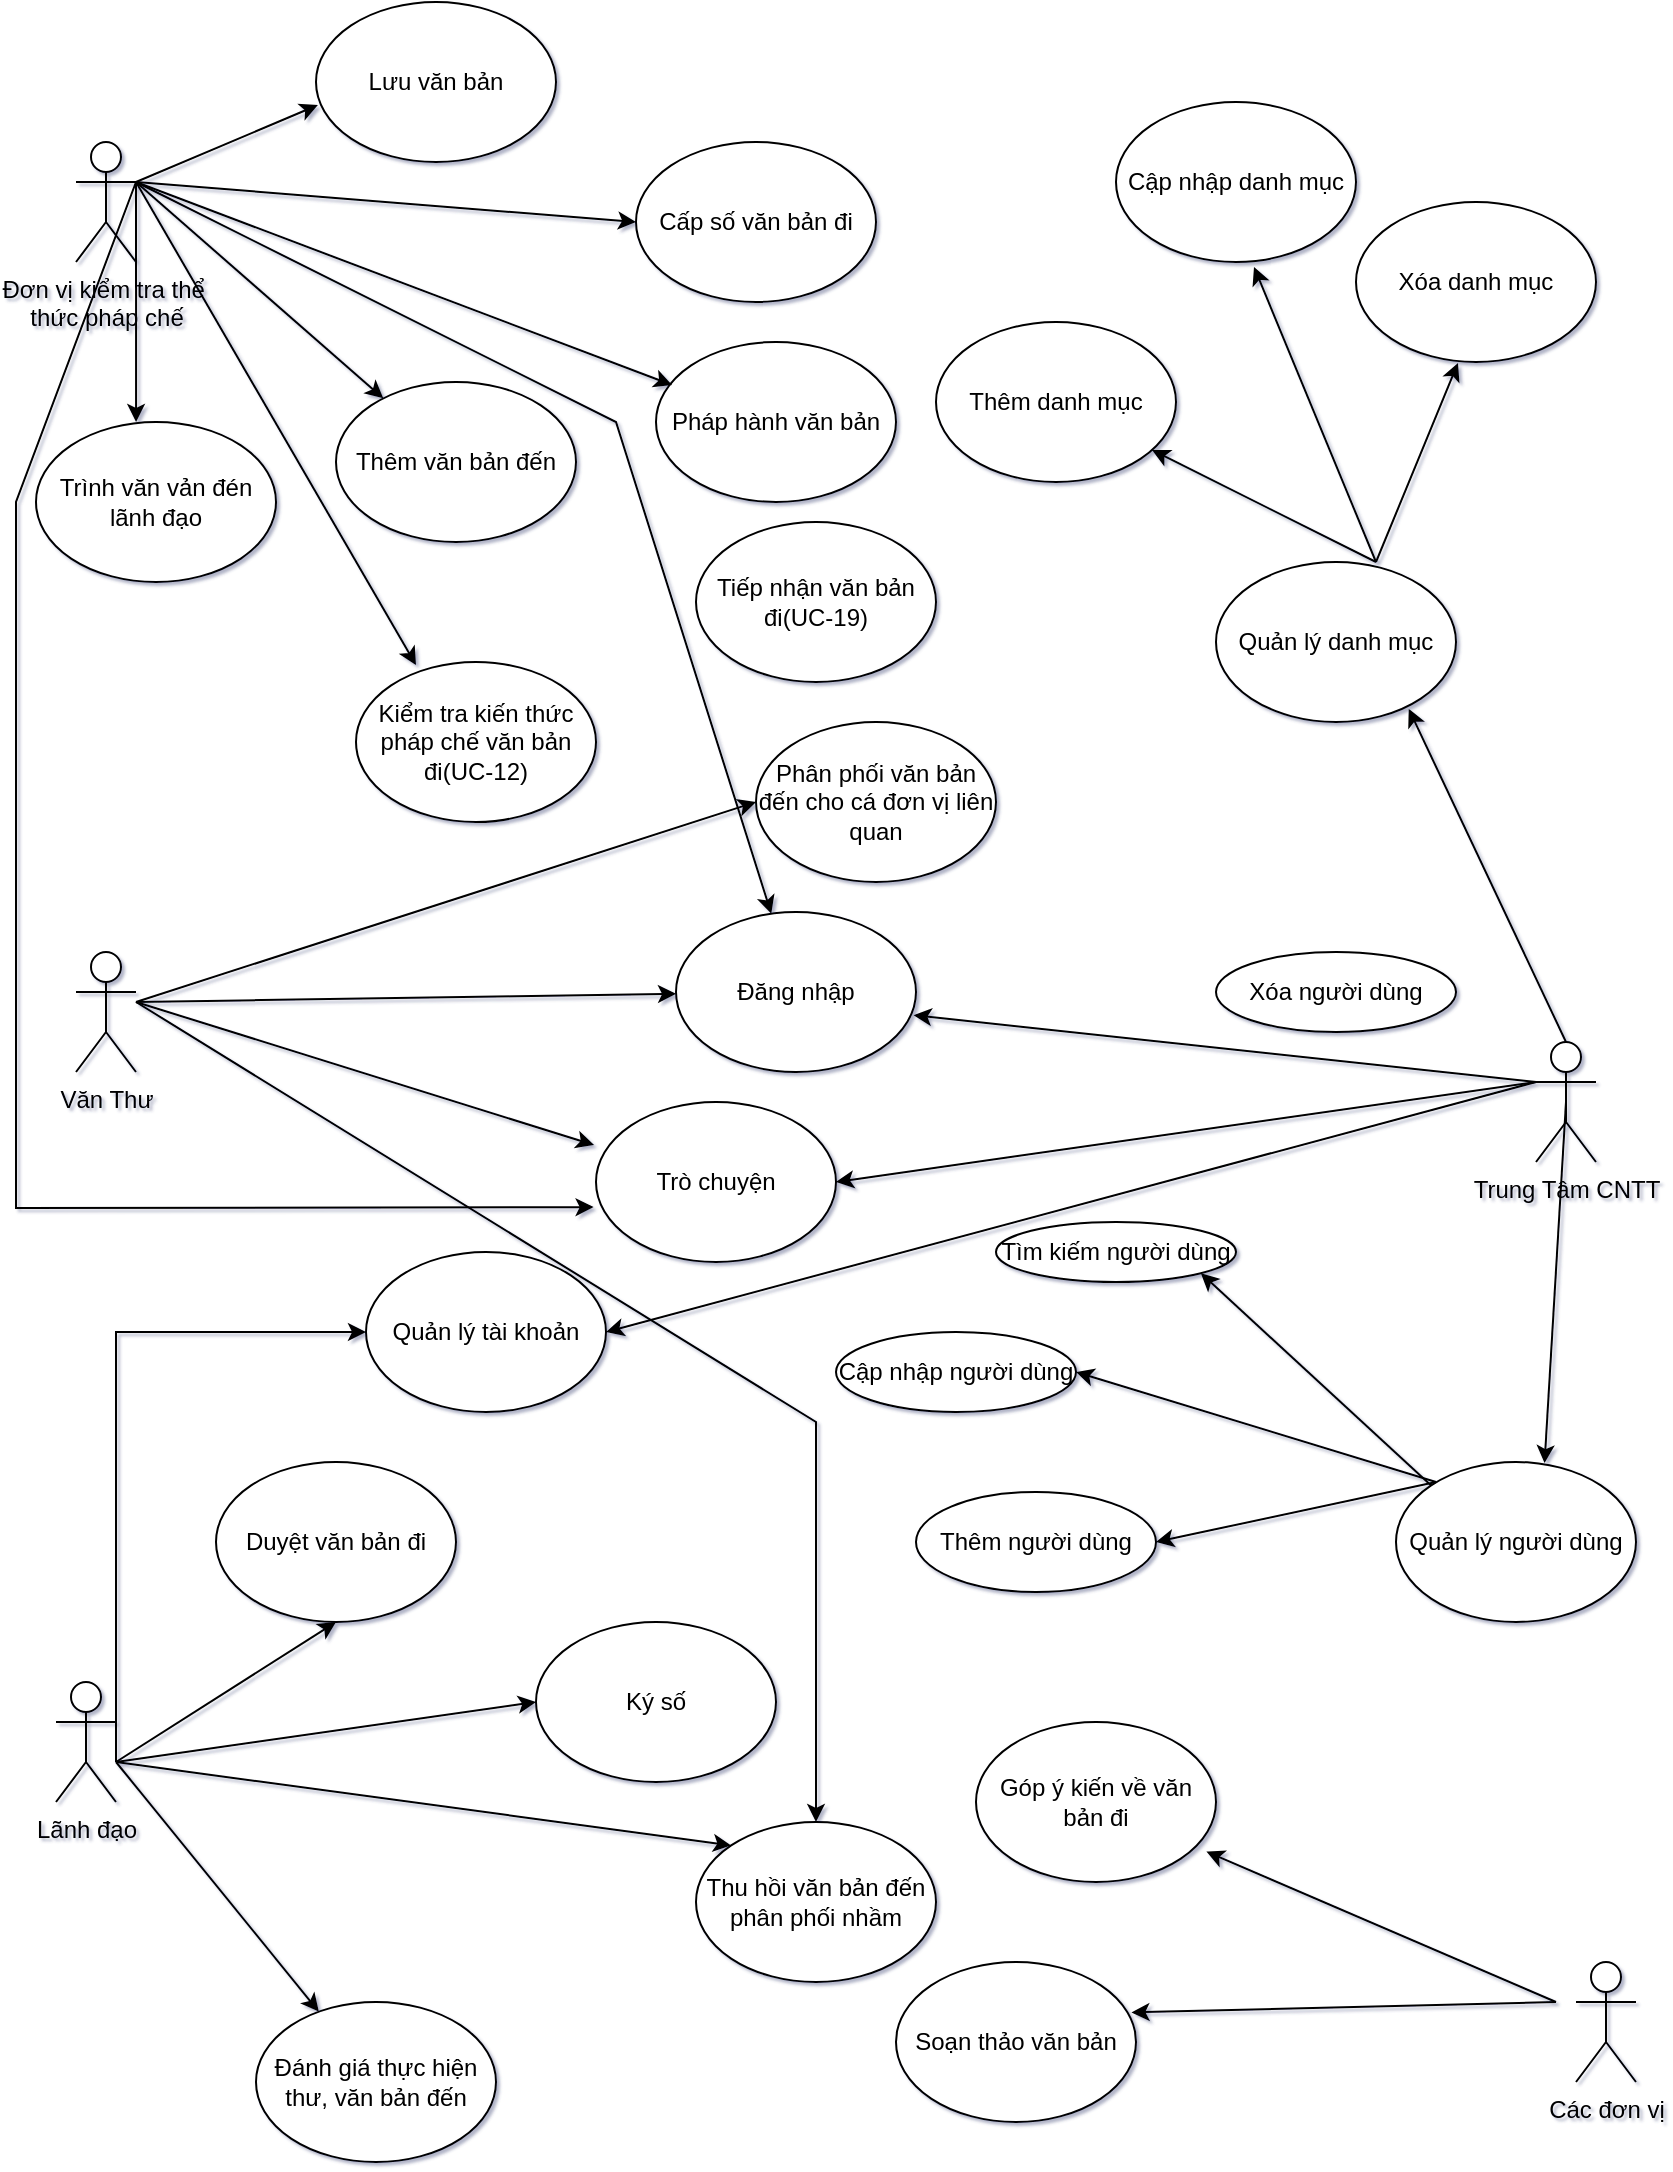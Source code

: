 <mxfile version="22.1.11" type="github">
  <diagram name="Page-1" id="y7ubavI3Up0uL1SF3MOQ">
    <mxGraphModel dx="2100" dy="1114" grid="1" gridSize="10" guides="1" tooltips="1" connect="1" arrows="1" fold="1" page="1" pageScale="1" pageWidth="850" pageHeight="1100" background="none" math="0" shadow="1">
      <root>
        <mxCell id="0" />
        <mxCell id="1" parent="0" />
        <mxCell id="d9sPOKSpLC4yR9hTR0eW-9" value="Văn Thư" style="shape=umlActor;verticalLabelPosition=bottom;verticalAlign=top;html=1;outlineConnect=0;" parent="1" vertex="1">
          <mxGeometry x="40" y="485" width="30" height="60" as="geometry" />
        </mxCell>
        <mxCell id="d9sPOKSpLC4yR9hTR0eW-10" value="Đơn vị kiểm tra thể&amp;nbsp;&lt;br&gt;thức pháp chế" style="shape=umlActor;verticalLabelPosition=bottom;verticalAlign=top;html=1;outlineConnect=0;" parent="1" vertex="1">
          <mxGeometry x="40" y="80" width="30" height="60" as="geometry" />
        </mxCell>
        <mxCell id="d9sPOKSpLC4yR9hTR0eW-14" value="Trung Tâm CNTT" style="shape=umlActor;verticalLabelPosition=bottom;verticalAlign=top;html=1;outlineConnect=0;" parent="1" vertex="1">
          <mxGeometry x="770" y="530" width="30" height="60" as="geometry" />
        </mxCell>
        <mxCell id="d9sPOKSpLC4yR9hTR0eW-16" value="Phân phối văn bản đến cho cá đơn vị liên quan" style="ellipse;whiteSpace=wrap;html=1;" parent="1" vertex="1">
          <mxGeometry x="380" y="370" width="120" height="80" as="geometry" />
        </mxCell>
        <mxCell id="d9sPOKSpLC4yR9hTR0eW-17" value="Quản lý tài khoản" style="ellipse;whiteSpace=wrap;html=1;" parent="1" vertex="1">
          <mxGeometry x="185" y="635" width="120" height="80" as="geometry" />
        </mxCell>
        <mxCell id="d9sPOKSpLC4yR9hTR0eW-18" value="Trò chuyện" style="ellipse;whiteSpace=wrap;html=1;" parent="1" vertex="1">
          <mxGeometry x="300" y="560" width="120" height="80" as="geometry" />
        </mxCell>
        <mxCell id="d9sPOKSpLC4yR9hTR0eW-19" value="Đăng nhập" style="ellipse;whiteSpace=wrap;html=1;" parent="1" vertex="1">
          <mxGeometry x="340" y="465" width="120" height="80" as="geometry" />
        </mxCell>
        <mxCell id="d9sPOKSpLC4yR9hTR0eW-20" value="Thêm văn bản đến" style="ellipse;whiteSpace=wrap;html=1;" parent="1" vertex="1">
          <mxGeometry x="170" y="200" width="120" height="80" as="geometry" />
        </mxCell>
        <mxCell id="d9sPOKSpLC4yR9hTR0eW-21" value="Lưu văn bản" style="ellipse;whiteSpace=wrap;html=1;" parent="1" vertex="1">
          <mxGeometry x="160" y="10" width="120" height="80" as="geometry" />
        </mxCell>
        <mxCell id="d9sPOKSpLC4yR9hTR0eW-22" value="Cấp số văn bản đi" style="ellipse;whiteSpace=wrap;html=1;" parent="1" vertex="1">
          <mxGeometry x="320" y="80" width="120" height="80" as="geometry" />
        </mxCell>
        <mxCell id="d9sPOKSpLC4yR9hTR0eW-23" value="Pháp hành văn bản" style="ellipse;whiteSpace=wrap;html=1;" parent="1" vertex="1">
          <mxGeometry x="330" y="180" width="120" height="80" as="geometry" />
        </mxCell>
        <mxCell id="d9sPOKSpLC4yR9hTR0eW-24" value="Quản lý danh mục" style="ellipse;whiteSpace=wrap;html=1;" parent="1" vertex="1">
          <mxGeometry x="610" y="290" width="120" height="80" as="geometry" />
        </mxCell>
        <mxCell id="d9sPOKSpLC4yR9hTR0eW-25" value="Xóa danh mục" style="ellipse;whiteSpace=wrap;html=1;" parent="1" vertex="1">
          <mxGeometry x="680" y="110" width="120" height="80" as="geometry" />
        </mxCell>
        <mxCell id="d9sPOKSpLC4yR9hTR0eW-26" value="Cập nhập danh mục" style="ellipse;whiteSpace=wrap;html=1;" parent="1" vertex="1">
          <mxGeometry x="560" y="60" width="120" height="80" as="geometry" />
        </mxCell>
        <mxCell id="d9sPOKSpLC4yR9hTR0eW-27" value="Thêm danh mục" style="ellipse;whiteSpace=wrap;html=1;" parent="1" vertex="1">
          <mxGeometry x="470" y="170" width="120" height="80" as="geometry" />
        </mxCell>
        <mxCell id="d9sPOKSpLC4yR9hTR0eW-37" value="Trình văn vản đén lãnh đạo" style="ellipse;whiteSpace=wrap;html=1;" parent="1" vertex="1">
          <mxGeometry x="20" y="220" width="120" height="80" as="geometry" />
        </mxCell>
        <mxCell id="d9sPOKSpLC4yR9hTR0eW-45" value="Tiếp nhận văn bản đi(UC-19)" style="ellipse;whiteSpace=wrap;html=1;" parent="1" vertex="1">
          <mxGeometry x="350" y="270" width="120" height="80" as="geometry" />
        </mxCell>
        <mxCell id="d9sPOKSpLC4yR9hTR0eW-46" value="Lãnh đạo" style="shape=umlActor;verticalLabelPosition=bottom;verticalAlign=top;html=1;outlineConnect=0;" parent="1" vertex="1">
          <mxGeometry x="30" y="850" width="30" height="60" as="geometry" />
        </mxCell>
        <mxCell id="d9sPOKSpLC4yR9hTR0eW-47" value="Các đơn vị" style="shape=umlActor;verticalLabelPosition=bottom;verticalAlign=top;html=1;outlineConnect=0;" parent="1" vertex="1">
          <mxGeometry x="790" y="990" width="30" height="60" as="geometry" />
        </mxCell>
        <mxCell id="d9sPOKSpLC4yR9hTR0eW-50" value="Kiểm tra kiến thức pháp chế văn bản đi(UC-12)" style="ellipse;whiteSpace=wrap;html=1;" parent="1" vertex="1">
          <mxGeometry x="180" y="340" width="120" height="80" as="geometry" />
        </mxCell>
        <mxCell id="d9sPOKSpLC4yR9hTR0eW-55" value="Quản lý người dùng" style="ellipse;whiteSpace=wrap;html=1;" parent="1" vertex="1">
          <mxGeometry x="700" y="740" width="120" height="80" as="geometry" />
        </mxCell>
        <mxCell id="d9sPOKSpLC4yR9hTR0eW-57" value="Cập nhập người dùng" style="ellipse;whiteSpace=wrap;html=1;" parent="1" vertex="1">
          <mxGeometry x="420" y="675" width="120" height="40" as="geometry" />
        </mxCell>
        <mxCell id="d9sPOKSpLC4yR9hTR0eW-58" value="Thêm người dùng" style="ellipse;whiteSpace=wrap;html=1;" parent="1" vertex="1">
          <mxGeometry x="460" y="755" width="120" height="50" as="geometry" />
        </mxCell>
        <mxCell id="d9sPOKSpLC4yR9hTR0eW-59" value="Tìm kiếm người dùng" style="ellipse;whiteSpace=wrap;html=1;" parent="1" vertex="1">
          <mxGeometry x="500" y="620" width="120" height="30" as="geometry" />
        </mxCell>
        <mxCell id="d9sPOKSpLC4yR9hTR0eW-61" value="Xóa người dùng" style="ellipse;whiteSpace=wrap;html=1;" parent="1" vertex="1">
          <mxGeometry x="610" y="485" width="120" height="40" as="geometry" />
        </mxCell>
        <mxCell id="d9sPOKSpLC4yR9hTR0eW-68" value="Thu hồi văn bản đến phân phối nhầm" style="ellipse;whiteSpace=wrap;html=1;" parent="1" vertex="1">
          <mxGeometry x="350" y="920" width="120" height="80" as="geometry" />
        </mxCell>
        <mxCell id="d9sPOKSpLC4yR9hTR0eW-69" value="Đánh giá thực hiện thư, văn bản đến" style="ellipse;whiteSpace=wrap;html=1;" parent="1" vertex="1">
          <mxGeometry x="130" y="1010" width="120" height="80" as="geometry" />
        </mxCell>
        <mxCell id="d9sPOKSpLC4yR9hTR0eW-70" value="Ký số" style="ellipse;whiteSpace=wrap;html=1;" parent="1" vertex="1">
          <mxGeometry x="270" y="820" width="120" height="80" as="geometry" />
        </mxCell>
        <mxCell id="d9sPOKSpLC4yR9hTR0eW-72" value="Góp ý kiến về văn bản đi" style="ellipse;whiteSpace=wrap;html=1;" parent="1" vertex="1">
          <mxGeometry x="490" y="870" width="120" height="80" as="geometry" />
        </mxCell>
        <mxCell id="d9sPOKSpLC4yR9hTR0eW-73" value="Soạn thảo văn bản" style="ellipse;whiteSpace=wrap;html=1;" parent="1" vertex="1">
          <mxGeometry x="450" y="990" width="120" height="80" as="geometry" />
        </mxCell>
        <mxCell id="d9sPOKSpLC4yR9hTR0eW-74" value="Duyệt văn bản đi" style="ellipse;whiteSpace=wrap;html=1;" parent="1" vertex="1">
          <mxGeometry x="110" y="740" width="120" height="80" as="geometry" />
        </mxCell>
        <mxCell id="qWajVMDKaAzlKPumBWIW-8" value="" style="endArrow=classic;html=1;rounded=0;entryX=0;entryY=0;entryDx=0;entryDy=0;" edge="1" parent="1" target="d9sPOKSpLC4yR9hTR0eW-68">
          <mxGeometry width="50" height="50" relative="1" as="geometry">
            <mxPoint x="60" y="890" as="sourcePoint" />
            <mxPoint x="110" y="810" as="targetPoint" />
          </mxGeometry>
        </mxCell>
        <mxCell id="qWajVMDKaAzlKPumBWIW-9" value="" style="endArrow=classic;html=1;rounded=0;" edge="1" parent="1" target="d9sPOKSpLC4yR9hTR0eW-69">
          <mxGeometry width="50" height="50" relative="1" as="geometry">
            <mxPoint x="60" y="890" as="sourcePoint" />
            <mxPoint x="120" y="880" as="targetPoint" />
          </mxGeometry>
        </mxCell>
        <mxCell id="qWajVMDKaAzlKPumBWIW-10" value="" style="endArrow=classic;html=1;rounded=0;entryX=0;entryY=0.5;entryDx=0;entryDy=0;" edge="1" parent="1" target="d9sPOKSpLC4yR9hTR0eW-70">
          <mxGeometry width="50" height="50" relative="1" as="geometry">
            <mxPoint x="60" y="890" as="sourcePoint" />
            <mxPoint x="110" y="840" as="targetPoint" />
          </mxGeometry>
        </mxCell>
        <mxCell id="qWajVMDKaAzlKPumBWIW-12" value="" style="endArrow=classic;html=1;rounded=0;entryX=0.981;entryY=0.315;entryDx=0;entryDy=0;entryPerimeter=0;" edge="1" parent="1" target="d9sPOKSpLC4yR9hTR0eW-73">
          <mxGeometry width="50" height="50" relative="1" as="geometry">
            <mxPoint x="780" y="1010" as="sourcePoint" />
            <mxPoint x="830" y="960" as="targetPoint" />
          </mxGeometry>
        </mxCell>
        <mxCell id="qWajVMDKaAzlKPumBWIW-13" value="" style="endArrow=classic;html=1;rounded=0;entryX=0.96;entryY=0.81;entryDx=0;entryDy=0;entryPerimeter=0;" edge="1" parent="1" target="d9sPOKSpLC4yR9hTR0eW-72">
          <mxGeometry width="50" height="50" relative="1" as="geometry">
            <mxPoint x="780" y="1010" as="sourcePoint" />
            <mxPoint x="830" y="970" as="targetPoint" />
          </mxGeometry>
        </mxCell>
        <mxCell id="qWajVMDKaAzlKPumBWIW-21" value="" style="endArrow=classic;html=1;rounded=0;entryX=0.5;entryY=1;entryDx=0;entryDy=0;" edge="1" parent="1" target="d9sPOKSpLC4yR9hTR0eW-74">
          <mxGeometry width="50" height="50" relative="1" as="geometry">
            <mxPoint x="60" y="890" as="sourcePoint" />
            <mxPoint x="110" y="840" as="targetPoint" />
          </mxGeometry>
        </mxCell>
        <mxCell id="qWajVMDKaAzlKPumBWIW-24" value="" style="endArrow=classic;html=1;rounded=0;entryX=0.803;entryY=0.918;entryDx=0;entryDy=0;entryPerimeter=0;exitX=0.5;exitY=0;exitDx=0;exitDy=0;exitPerimeter=0;" edge="1" parent="1" source="d9sPOKSpLC4yR9hTR0eW-14" target="d9sPOKSpLC4yR9hTR0eW-24">
          <mxGeometry width="50" height="50" relative="1" as="geometry">
            <mxPoint x="790" y="530" as="sourcePoint" />
            <mxPoint x="840" y="480" as="targetPoint" />
          </mxGeometry>
        </mxCell>
        <mxCell id="qWajVMDKaAzlKPumBWIW-25" value="" style="endArrow=classic;html=1;rounded=0;entryX=0.425;entryY=1.006;entryDx=0;entryDy=0;entryPerimeter=0;" edge="1" parent="1" target="d9sPOKSpLC4yR9hTR0eW-25">
          <mxGeometry width="50" height="50" relative="1" as="geometry">
            <mxPoint x="690" y="290" as="sourcePoint" />
            <mxPoint x="740" y="240" as="targetPoint" />
          </mxGeometry>
        </mxCell>
        <mxCell id="qWajVMDKaAzlKPumBWIW-26" value="" style="endArrow=classic;html=1;rounded=0;entryX=0.575;entryY=1.031;entryDx=0;entryDy=0;entryPerimeter=0;" edge="1" parent="1" target="d9sPOKSpLC4yR9hTR0eW-26">
          <mxGeometry width="50" height="50" relative="1" as="geometry">
            <mxPoint x="690" y="290" as="sourcePoint" />
            <mxPoint x="740" y="240" as="targetPoint" />
          </mxGeometry>
        </mxCell>
        <mxCell id="qWajVMDKaAzlKPumBWIW-27" value="" style="endArrow=classic;html=1;rounded=0;" edge="1" parent="1" target="d9sPOKSpLC4yR9hTR0eW-27">
          <mxGeometry width="50" height="50" relative="1" as="geometry">
            <mxPoint x="690" y="290" as="sourcePoint" />
            <mxPoint x="740" y="240" as="targetPoint" />
          </mxGeometry>
        </mxCell>
        <mxCell id="qWajVMDKaAzlKPumBWIW-28" value="" style="endArrow=classic;html=1;rounded=0;entryX=0.008;entryY=0.644;entryDx=0;entryDy=0;entryPerimeter=0;" edge="1" parent="1" target="d9sPOKSpLC4yR9hTR0eW-21">
          <mxGeometry width="50" height="50" relative="1" as="geometry">
            <mxPoint x="70" y="100" as="sourcePoint" />
            <mxPoint x="120" y="50" as="targetPoint" />
          </mxGeometry>
        </mxCell>
        <mxCell id="qWajVMDKaAzlKPumBWIW-29" value="" style="endArrow=classic;html=1;rounded=0;entryX=0;entryY=0.5;entryDx=0;entryDy=0;" edge="1" parent="1" target="d9sPOKSpLC4yR9hTR0eW-22">
          <mxGeometry width="50" height="50" relative="1" as="geometry">
            <mxPoint x="70" y="100" as="sourcePoint" />
            <mxPoint x="120" y="50" as="targetPoint" />
          </mxGeometry>
        </mxCell>
        <mxCell id="qWajVMDKaAzlKPumBWIW-30" value="" style="endArrow=classic;html=1;rounded=0;entryX=0.067;entryY=0.269;entryDx=0;entryDy=0;entryPerimeter=0;" edge="1" parent="1" target="d9sPOKSpLC4yR9hTR0eW-23">
          <mxGeometry width="50" height="50" relative="1" as="geometry">
            <mxPoint x="70" y="100" as="sourcePoint" />
            <mxPoint x="120" y="50" as="targetPoint" />
          </mxGeometry>
        </mxCell>
        <mxCell id="qWajVMDKaAzlKPumBWIW-31" value="" style="endArrow=classic;html=1;rounded=0;" edge="1" parent="1" target="d9sPOKSpLC4yR9hTR0eW-20">
          <mxGeometry width="50" height="50" relative="1" as="geometry">
            <mxPoint x="70" y="100" as="sourcePoint" />
            <mxPoint x="120" y="50" as="targetPoint" />
          </mxGeometry>
        </mxCell>
        <mxCell id="qWajVMDKaAzlKPumBWIW-32" value="" style="endArrow=classic;html=1;rounded=0;entryX=0.417;entryY=0;entryDx=0;entryDy=0;entryPerimeter=0;" edge="1" parent="1" target="d9sPOKSpLC4yR9hTR0eW-37">
          <mxGeometry width="50" height="50" relative="1" as="geometry">
            <mxPoint x="70" y="100" as="sourcePoint" />
            <mxPoint x="120" y="50" as="targetPoint" />
          </mxGeometry>
        </mxCell>
        <mxCell id="qWajVMDKaAzlKPumBWIW-33" value="" style="endArrow=classic;html=1;rounded=0;entryX=0.25;entryY=0.019;entryDx=0;entryDy=0;entryPerimeter=0;" edge="1" parent="1" target="d9sPOKSpLC4yR9hTR0eW-50">
          <mxGeometry width="50" height="50" relative="1" as="geometry">
            <mxPoint x="70" y="100" as="sourcePoint" />
            <mxPoint x="120" y="50" as="targetPoint" />
          </mxGeometry>
        </mxCell>
        <mxCell id="qWajVMDKaAzlKPumBWIW-34" value="" style="endArrow=classic;html=1;rounded=0;entryX=0;entryY=0.5;entryDx=0;entryDy=0;" edge="1" parent="1" target="d9sPOKSpLC4yR9hTR0eW-16">
          <mxGeometry width="50" height="50" relative="1" as="geometry">
            <mxPoint x="70" y="510" as="sourcePoint" />
            <mxPoint x="120" y="460" as="targetPoint" />
          </mxGeometry>
        </mxCell>
        <mxCell id="qWajVMDKaAzlKPumBWIW-35" value="" style="endArrow=classic;html=1;rounded=0;" edge="1" parent="1" target="d9sPOKSpLC4yR9hTR0eW-19">
          <mxGeometry width="50" height="50" relative="1" as="geometry">
            <mxPoint x="70" y="510" as="sourcePoint" />
            <mxPoint x="360" y="550" as="targetPoint" />
          </mxGeometry>
        </mxCell>
        <mxCell id="qWajVMDKaAzlKPumBWIW-36" value="" style="endArrow=classic;html=1;rounded=0;entryX=-0.008;entryY=0.269;entryDx=0;entryDy=0;entryPerimeter=0;" edge="1" parent="1" target="d9sPOKSpLC4yR9hTR0eW-18">
          <mxGeometry width="50" height="50" relative="1" as="geometry">
            <mxPoint x="70" y="510" as="sourcePoint" />
            <mxPoint x="120" y="460" as="targetPoint" />
          </mxGeometry>
        </mxCell>
        <mxCell id="qWajVMDKaAzlKPumBWIW-37" value="" style="endArrow=classic;html=1;rounded=0;entryX=0;entryY=0.5;entryDx=0;entryDy=0;" edge="1" parent="1" target="d9sPOKSpLC4yR9hTR0eW-17">
          <mxGeometry width="50" height="50" relative="1" as="geometry">
            <mxPoint x="60" y="890" as="sourcePoint" />
            <mxPoint x="110" y="840" as="targetPoint" />
            <Array as="points">
              <mxPoint x="60" y="675" />
            </Array>
          </mxGeometry>
        </mxCell>
        <mxCell id="qWajVMDKaAzlKPumBWIW-41" value="" style="endArrow=classic;html=1;rounded=0;exitX=0;exitY=0;exitDx=0;exitDy=0;entryX=1;entryY=1;entryDx=0;entryDy=0;" edge="1" parent="1" source="d9sPOKSpLC4yR9hTR0eW-55" target="d9sPOKSpLC4yR9hTR0eW-59">
          <mxGeometry width="50" height="50" relative="1" as="geometry">
            <mxPoint x="710" y="750" as="sourcePoint" />
            <mxPoint x="760" y="700" as="targetPoint" />
          </mxGeometry>
        </mxCell>
        <mxCell id="qWajVMDKaAzlKPumBWIW-42" value="" style="endArrow=classic;html=1;rounded=0;entryX=1;entryY=0.5;entryDx=0;entryDy=0;" edge="1" parent="1" target="d9sPOKSpLC4yR9hTR0eW-57">
          <mxGeometry width="50" height="50" relative="1" as="geometry">
            <mxPoint x="720" y="750" as="sourcePoint" />
            <mxPoint x="760" y="700" as="targetPoint" />
          </mxGeometry>
        </mxCell>
        <mxCell id="qWajVMDKaAzlKPumBWIW-43" value="" style="endArrow=classic;html=1;rounded=0;entryX=1;entryY=0.5;entryDx=0;entryDy=0;" edge="1" parent="1" target="d9sPOKSpLC4yR9hTR0eW-58">
          <mxGeometry width="50" height="50" relative="1" as="geometry">
            <mxPoint x="720" y="750" as="sourcePoint" />
            <mxPoint x="770" y="700" as="targetPoint" />
          </mxGeometry>
        </mxCell>
        <mxCell id="qWajVMDKaAzlKPumBWIW-46" value="" style="endArrow=classic;html=1;rounded=0;entryX=0.619;entryY=0.007;entryDx=0;entryDy=0;entryPerimeter=0;exitX=0.5;exitY=0.5;exitDx=0;exitDy=0;exitPerimeter=0;" edge="1" parent="1" source="d9sPOKSpLC4yR9hTR0eW-14" target="d9sPOKSpLC4yR9hTR0eW-55">
          <mxGeometry width="50" height="50" relative="1" as="geometry">
            <mxPoint x="770" y="590" as="sourcePoint" />
            <mxPoint x="820" y="540" as="targetPoint" />
          </mxGeometry>
        </mxCell>
        <mxCell id="qWajVMDKaAzlKPumBWIW-48" value="" style="endArrow=classic;html=1;rounded=0;entryX=0.99;entryY=0.645;entryDx=0;entryDy=0;entryPerimeter=0;" edge="1" parent="1" target="d9sPOKSpLC4yR9hTR0eW-19">
          <mxGeometry width="50" height="50" relative="1" as="geometry">
            <mxPoint x="770" y="550" as="sourcePoint" />
            <mxPoint x="820" y="500" as="targetPoint" />
          </mxGeometry>
        </mxCell>
        <mxCell id="qWajVMDKaAzlKPumBWIW-49" value="" style="endArrow=classic;html=1;rounded=0;entryX=1;entryY=0.5;entryDx=0;entryDy=0;" edge="1" parent="1" target="d9sPOKSpLC4yR9hTR0eW-18">
          <mxGeometry width="50" height="50" relative="1" as="geometry">
            <mxPoint x="770" y="550" as="sourcePoint" />
            <mxPoint x="820" y="500" as="targetPoint" />
          </mxGeometry>
        </mxCell>
        <mxCell id="qWajVMDKaAzlKPumBWIW-51" value="" style="endArrow=classic;html=1;rounded=0;entryX=1;entryY=0.5;entryDx=0;entryDy=0;" edge="1" parent="1" target="d9sPOKSpLC4yR9hTR0eW-17">
          <mxGeometry width="50" height="50" relative="1" as="geometry">
            <mxPoint x="770" y="550" as="sourcePoint" />
            <mxPoint x="820" y="500" as="targetPoint" />
          </mxGeometry>
        </mxCell>
        <mxCell id="qWajVMDKaAzlKPumBWIW-52" value="" style="endArrow=classic;html=1;rounded=0;entryX=-0.01;entryY=0.657;entryDx=0;entryDy=0;entryPerimeter=0;" edge="1" parent="1" target="d9sPOKSpLC4yR9hTR0eW-18">
          <mxGeometry width="50" height="50" relative="1" as="geometry">
            <mxPoint x="70" y="100" as="sourcePoint" />
            <mxPoint x="120" y="50" as="targetPoint" />
            <Array as="points">
              <mxPoint x="10" y="260" />
              <mxPoint x="10" y="613" />
            </Array>
          </mxGeometry>
        </mxCell>
        <mxCell id="qWajVMDKaAzlKPumBWIW-54" value="" style="endArrow=classic;html=1;rounded=0;" edge="1" parent="1" target="d9sPOKSpLC4yR9hTR0eW-19">
          <mxGeometry width="50" height="50" relative="1" as="geometry">
            <mxPoint x="70" y="100" as="sourcePoint" />
            <mxPoint x="120" y="50" as="targetPoint" />
            <Array as="points">
              <mxPoint x="310" y="220" />
            </Array>
          </mxGeometry>
        </mxCell>
        <mxCell id="qWajVMDKaAzlKPumBWIW-56" value="" style="endArrow=classic;html=1;rounded=0;" edge="1" parent="1" target="d9sPOKSpLC4yR9hTR0eW-68">
          <mxGeometry width="50" height="50" relative="1" as="geometry">
            <mxPoint x="70" y="510" as="sourcePoint" />
            <mxPoint x="120" y="460" as="targetPoint" />
            <Array as="points">
              <mxPoint x="410" y="720" />
            </Array>
          </mxGeometry>
        </mxCell>
      </root>
    </mxGraphModel>
  </diagram>
</mxfile>
